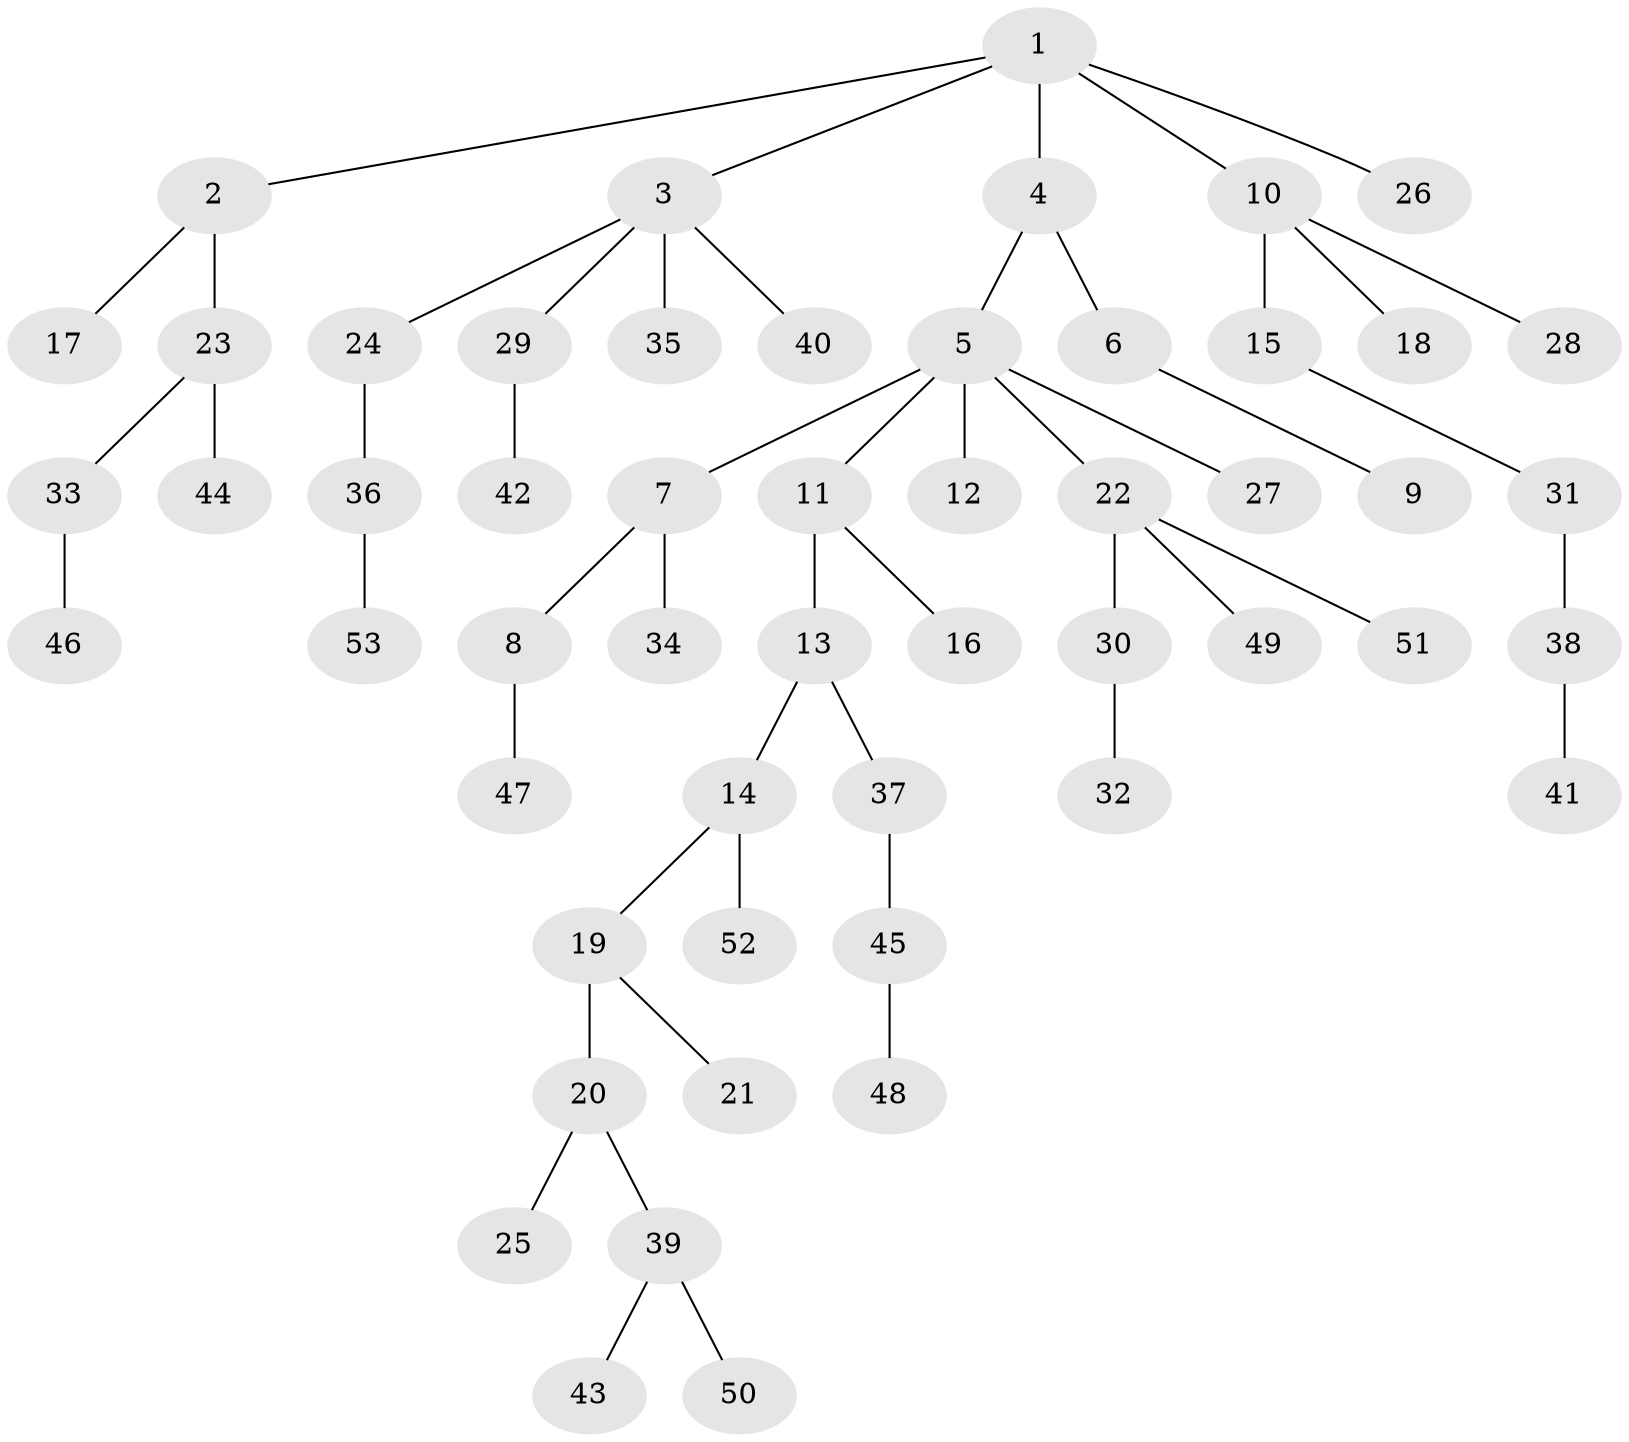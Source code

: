 // coarse degree distribution, {2: 0.2972972972972973, 1: 0.5945945945945946, 10: 0.05405405405405406, 5: 0.02702702702702703, 3: 0.02702702702702703}
// Generated by graph-tools (version 1.1) at 2025/56/03/04/25 21:56:27]
// undirected, 53 vertices, 52 edges
graph export_dot {
graph [start="1"]
  node [color=gray90,style=filled];
  1;
  2;
  3;
  4;
  5;
  6;
  7;
  8;
  9;
  10;
  11;
  12;
  13;
  14;
  15;
  16;
  17;
  18;
  19;
  20;
  21;
  22;
  23;
  24;
  25;
  26;
  27;
  28;
  29;
  30;
  31;
  32;
  33;
  34;
  35;
  36;
  37;
  38;
  39;
  40;
  41;
  42;
  43;
  44;
  45;
  46;
  47;
  48;
  49;
  50;
  51;
  52;
  53;
  1 -- 2;
  1 -- 3;
  1 -- 4;
  1 -- 10;
  1 -- 26;
  2 -- 17;
  2 -- 23;
  3 -- 24;
  3 -- 29;
  3 -- 35;
  3 -- 40;
  4 -- 5;
  4 -- 6;
  5 -- 7;
  5 -- 11;
  5 -- 12;
  5 -- 22;
  5 -- 27;
  6 -- 9;
  7 -- 8;
  7 -- 34;
  8 -- 47;
  10 -- 15;
  10 -- 18;
  10 -- 28;
  11 -- 13;
  11 -- 16;
  13 -- 14;
  13 -- 37;
  14 -- 19;
  14 -- 52;
  15 -- 31;
  19 -- 20;
  19 -- 21;
  20 -- 25;
  20 -- 39;
  22 -- 30;
  22 -- 49;
  22 -- 51;
  23 -- 33;
  23 -- 44;
  24 -- 36;
  29 -- 42;
  30 -- 32;
  31 -- 38;
  33 -- 46;
  36 -- 53;
  37 -- 45;
  38 -- 41;
  39 -- 43;
  39 -- 50;
  45 -- 48;
}
